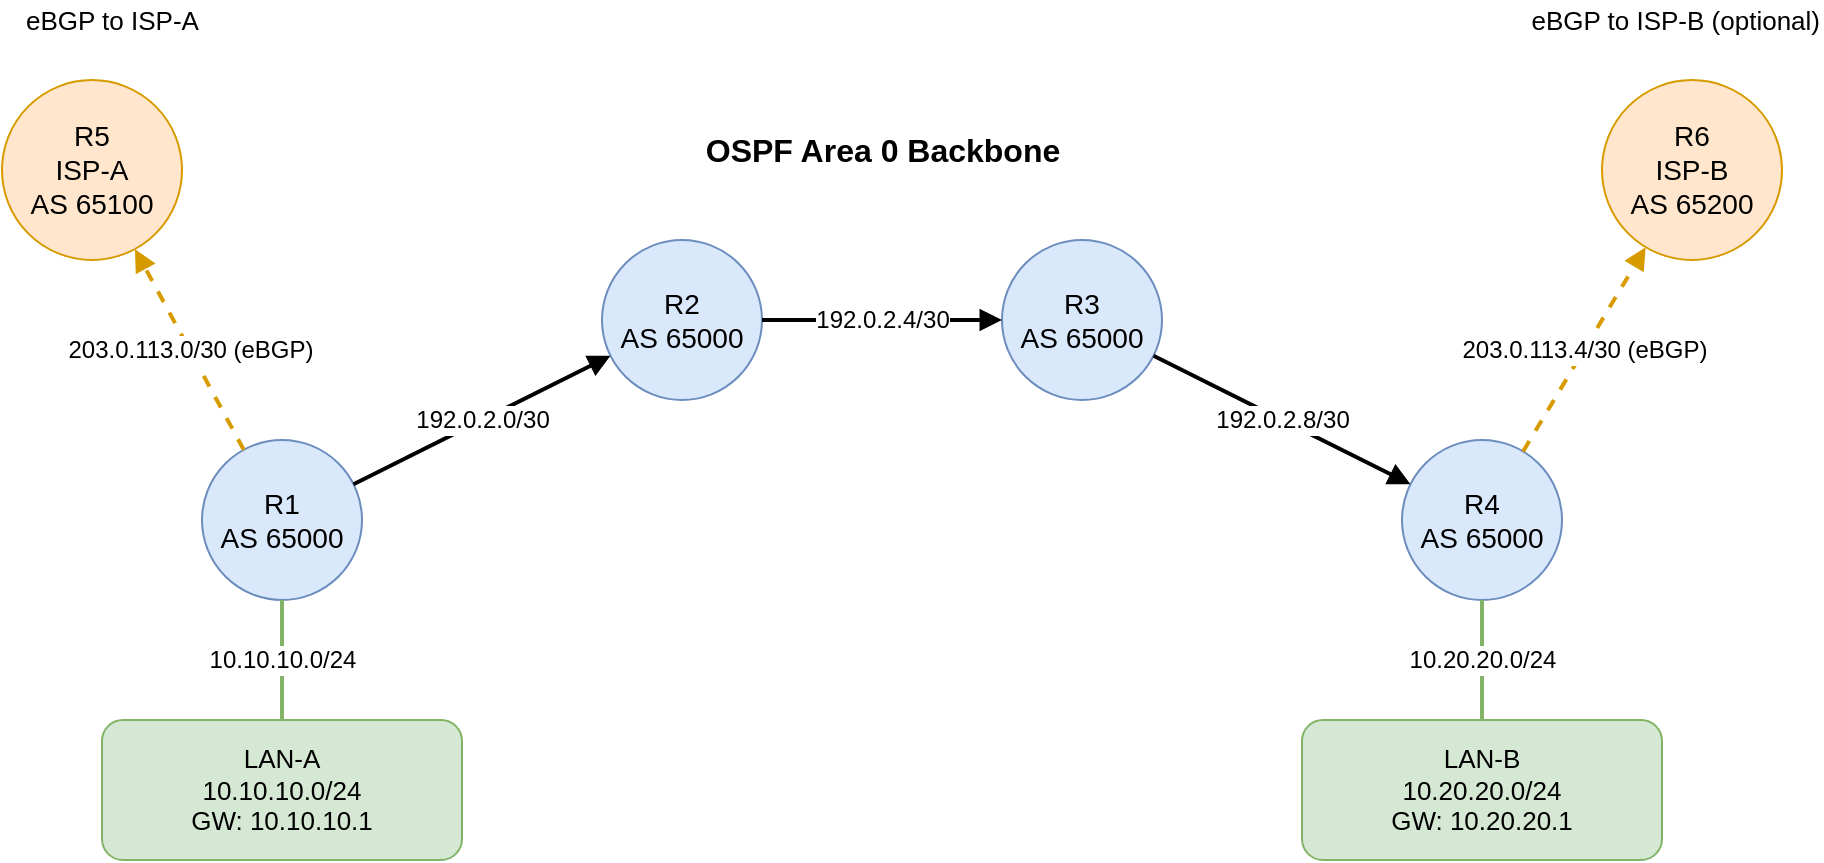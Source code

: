 <mxfile version="28.2.0">
  <diagram name="Topology" id="GJPdqXTEIujDEkkYgOL9">
    <mxGraphModel dx="976" dy="671" grid="1" gridSize="10" guides="1" tooltips="1" connect="1" arrows="1" fold="1" page="1" pageScale="1" pageWidth="850" pageHeight="1100" math="0" shadow="0">
      <root>
        <mxCell id="0" />
        <mxCell id="1" parent="0" />
        <mxCell id="e-wsHXARvFZ_0XVeaTB9-1" value="R1&#xa;AS 65000" style="shape=ellipse;whiteSpace=wrap;html=1;aspect=fixed;perimeter=ellipsePerimeter;fontSize=14;fillColor=#dae8fc;strokeColor=#6c8ebf" parent="1" vertex="1">
          <mxGeometry x="300" y="340" width="80" height="80" as="geometry" />
        </mxCell>
        <mxCell id="e-wsHXARvFZ_0XVeaTB9-2" value="R2&#xa;AS 65000" style="shape=ellipse;whiteSpace=wrap;html=1;aspect=fixed;perimeter=ellipsePerimeter;fontSize=14;fillColor=#dae8fc;strokeColor=#6c8ebf" parent="1" vertex="1">
          <mxGeometry x="500" y="240" width="80" height="80" as="geometry" />
        </mxCell>
        <mxCell id="e-wsHXARvFZ_0XVeaTB9-3" value="R3&#xa;AS 65000" style="shape=ellipse;whiteSpace=wrap;html=1;aspect=fixed;perimeter=ellipsePerimeter;fontSize=14;fillColor=#dae8fc;strokeColor=#6c8ebf" parent="1" vertex="1">
          <mxGeometry x="700" y="240" width="80" height="80" as="geometry" />
        </mxCell>
        <mxCell id="e-wsHXARvFZ_0XVeaTB9-4" value="R4&#xa;AS 65000" style="shape=ellipse;whiteSpace=wrap;html=1;aspect=fixed;perimeter=ellipsePerimeter;fontSize=14;fillColor=#dae8fc;strokeColor=#6c8ebf" parent="1" vertex="1">
          <mxGeometry x="900" y="340" width="80" height="80" as="geometry" />
        </mxCell>
        <mxCell id="e-wsHXARvFZ_0XVeaTB9-5" value="R5&#xa;ISP-A&#xa;AS 65100" style="shape=ellipse;whiteSpace=wrap;html=1;aspect=fixed;perimeter=ellipsePerimeter;fontSize=14;fillColor=#ffe6cc;strokeColor=#d79b00" parent="1" vertex="1">
          <mxGeometry x="200" y="160" width="90" height="90" as="geometry" />
        </mxCell>
        <mxCell id="e-wsHXARvFZ_0XVeaTB9-6" value="R6&#xa;ISP-B&#xa;AS 65200" style="shape=ellipse;whiteSpace=wrap;html=1;aspect=fixed;perimeter=ellipsePerimeter;fontSize=14;fillColor=#ffe6cc;strokeColor=#d79b00" parent="1" vertex="1">
          <mxGeometry x="1000" y="160" width="90" height="90" as="geometry" />
        </mxCell>
        <mxCell id="e-wsHXARvFZ_0XVeaTB9-7" value="LAN-A&#xa;10.10.10.0/24&#xa;GW: 10.10.10.1" style="rounded=1;whiteSpace=wrap;html=1;fillColor=#d5e8d4;strokeColor=#82b366;fontSize=13" parent="1" vertex="1">
          <mxGeometry x="250" y="480" width="180" height="70" as="geometry" />
        </mxCell>
        <mxCell id="e-wsHXARvFZ_0XVeaTB9-8" value="LAN-B&#xa;10.20.20.0/24&#xa;GW: 10.20.20.1" style="rounded=1;whiteSpace=wrap;html=1;fillColor=#d5e8d4;strokeColor=#82b366;fontSize=13" parent="1" vertex="1">
          <mxGeometry x="850" y="480" width="180" height="70" as="geometry" />
        </mxCell>
        <mxCell id="e-wsHXARvFZ_0XVeaTB9-9" value="192.0.2.0/30" style="endArrow=block;html=1;rounded=0;strokeWidth=2;fontSize=12" parent="1" source="e-wsHXARvFZ_0XVeaTB9-1" target="e-wsHXARvFZ_0XVeaTB9-2" edge="1">
          <mxGeometry relative="1" as="geometry">
            <mxPoint x="430" y="320" as="targetPoint" />
          </mxGeometry>
        </mxCell>
        <mxCell id="e-wsHXARvFZ_0XVeaTB9-10" value="192.0.2.4/30" style="endArrow=block;html=1;rounded=0;strokeWidth=2;fontSize=12" parent="1" source="e-wsHXARvFZ_0XVeaTB9-2" target="e-wsHXARvFZ_0XVeaTB9-3" edge="1">
          <mxGeometry relative="1" as="geometry" />
        </mxCell>
        <mxCell id="e-wsHXARvFZ_0XVeaTB9-11" value="192.0.2.8/30" style="endArrow=block;html=1;rounded=0;strokeWidth=2;fontSize=12" parent="1" source="e-wsHXARvFZ_0XVeaTB9-3" target="e-wsHXARvFZ_0XVeaTB9-4" edge="1">
          <mxGeometry relative="1" as="geometry">
            <mxPoint x="860" y="320" as="targetPoint" />
          </mxGeometry>
        </mxCell>
        <mxCell id="e-wsHXARvFZ_0XVeaTB9-12" value="203.0.113.0/30 (eBGP)" style="endArrow=block;html=1;rounded=0;strokeWidth=2;dashed=1;fontSize=12;strokeColor=#d79b00" parent="1" source="e-wsHXARvFZ_0XVeaTB9-1" target="e-wsHXARvFZ_0XVeaTB9-5" edge="1">
          <mxGeometry relative="1" as="geometry" />
        </mxCell>
        <mxCell id="e-wsHXARvFZ_0XVeaTB9-13" value="203.0.113.4/30 (eBGP)" style="endArrow=block;html=1;rounded=0;strokeWidth=2;dashed=1;fontSize=12;strokeColor=#d79b00" parent="1" source="e-wsHXARvFZ_0XVeaTB9-4" target="e-wsHXARvFZ_0XVeaTB9-6" edge="1">
          <mxGeometry relative="1" as="geometry" />
        </mxCell>
        <mxCell id="e-wsHXARvFZ_0XVeaTB9-14" value="10.10.10.0/24" style="endArrow=none;html=1;rounded=0;strokeWidth=2;fontSize=12;strokeColor=#82b366" parent="1" source="e-wsHXARvFZ_0XVeaTB9-1" target="e-wsHXARvFZ_0XVeaTB9-7" edge="1">
          <mxGeometry relative="1" as="geometry" />
        </mxCell>
        <mxCell id="e-wsHXARvFZ_0XVeaTB9-15" value="10.20.20.0/24" style="endArrow=none;html=1;rounded=0;strokeWidth=2;fontSize=12;strokeColor=#82b366" parent="1" source="e-wsHXARvFZ_0XVeaTB9-4" target="e-wsHXARvFZ_0XVeaTB9-8" edge="1">
          <mxGeometry relative="1" as="geometry" />
        </mxCell>
        <mxCell id="e-wsHXARvFZ_0XVeaTB9-16" value="OSPF Area 0 Backbone" style="text;html=1;strokeColor=none;fillColor=none;align=center;verticalAlign=middle;fontSize=16;fontStyle=1" parent="1" vertex="1">
          <mxGeometry x="500" y="180" width="280" height="30" as="geometry" />
        </mxCell>
        <mxCell id="e-wsHXARvFZ_0XVeaTB9-17" value="eBGP to ISP-A" style="text;html=1;strokeColor=none;fillColor=none;align=left;verticalAlign=middle;fontSize=13" parent="1" vertex="1">
          <mxGeometry x="210" y="120" width="180" height="20" as="geometry" />
        </mxCell>
        <mxCell id="e-wsHXARvFZ_0XVeaTB9-18" value="eBGP to ISP-B (optional)" style="text;html=1;strokeColor=none;fillColor=none;align=right;verticalAlign=middle;fontSize=13" parent="1" vertex="1">
          <mxGeometry x="880" y="120" width="230" height="20" as="geometry" />
        </mxCell>
      </root>
    </mxGraphModel>
  </diagram>
</mxfile>
